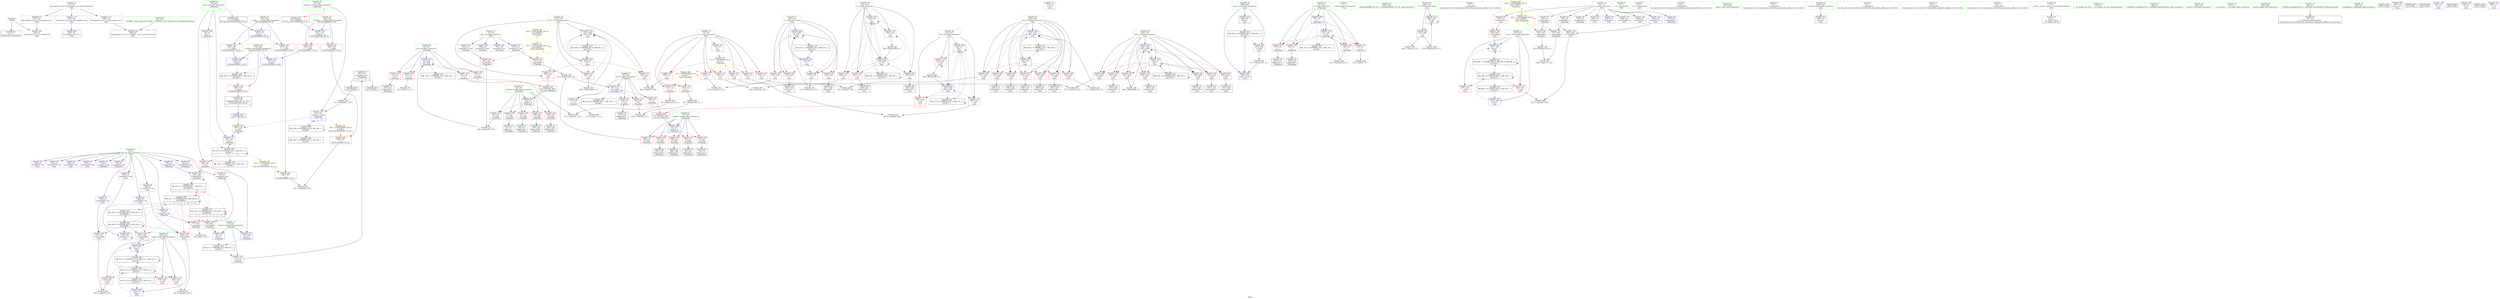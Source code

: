 digraph "SVFG" {
	label="SVFG";

	Node0x55784fe61770 [shape=record,color=grey,label="{NodeID: 0\nNullPtr}"];
	Node0x55784fe61770 -> Node0x55784fe8da70[style=solid];
	Node0x55784fe61770 -> Node0x55784fe90b30[style=solid];
	Node0x55784fed7370 [shape=record,color=black,label="{NodeID: 443\n291 = PHI(50, )\n}"];
	Node0x55784feba370 [shape=record,color=yellow,style=double,label="{NodeID: 360\n2V_1 = ENCHI(MR_2V_0)\npts\{16 \}\nFun[_Z5gaodpii]|{|<s2>3}}"];
	Node0x55784feba370 -> Node0x55784fe8d9c0[style=dashed];
	Node0x55784feba370 -> Node0x55784fe921d0[style=dashed];
	Node0x55784feba370:s2 -> Node0x55784feba370[style=dashed,color=red];
	Node0x55784fe9c7c0 [shape=record,color=grey,label="{NodeID: 277\n104 = Binary(98, 103, )\n}"];
	Node0x55784fe9c7c0 -> Node0x55784fe91010[style=solid];
	Node0x55784fe90310 [shape=record,color=red,label="{NodeID: 194\n358\<--224\n\<--j34\nmain\n}"];
	Node0x55784fe90310 -> Node0x55784fe8f2d0[style=solid];
	Node0x55784fe8d680 [shape=record,color=purple,label="{NodeID: 111\n379\<--19\n\<--.str.1\nmain\n}"];
	Node0x55784fe8bb10 [shape=record,color=green,label="{NodeID: 28\n67\<--68\nref.tmp\<--ref.tmp_field_insensitive\n_Z5gaodpii\n|{|<s1>4}}"];
	Node0x55784fe8bb10 -> Node0x55784fe911b0[style=solid];
	Node0x55784fe8bb10:s1 -> Node0x55784fed79e0[style=solid,color=red];
	Node0x55784fe9f1c0 [shape=record,color=grey,label="{NodeID: 305\n325 = cmp(323, 324, )\n}"];
	Node0x55784fe919d0 [shape=record,color=blue,label="{NodeID: 222\n208\<--91\nicase\<--\nmain\n}"];
	Node0x55784fe919d0 -> Node0x55784feab970[style=dashed];
	Node0x55784fe93480 [shape=record,color=red,label="{NodeID: 139\n114\<--63\n\<--nx\n_Z5gaodpii\n}"];
	Node0x55784fe93480 -> Node0x55784fe9ebc0[style=solid];
	Node0x55784fe8e0f0 [shape=record,color=black,label="{NodeID: 56\n108\<--107\nidxprom11\<--\n_Z5gaodpii\n}"];
	Node0x55784feb1c70 [shape=record,color=black,label="{NodeID: 333\nMR_16V_2 = PHI(MR_16V_3, MR_16V_1, )\npts\{66 \}\n}"];
	Node0x55784fe94b40 [shape=record,color=red,label="{NodeID: 167\n248\<--212\n\<--j\nmain\n}"];
	Node0x55784fe94b40 -> Node0x55784fe9f4c0[style=solid];
	Node0x55784fe8f7b0 [shape=record,color=purple,label="{NodeID: 84\n167\<--8\narrayidx40\<--dp\n_Z5gaodpii\n}"];
	Node0x55784fe7cc40 [shape=record,color=green,label="{NodeID: 1\n7\<--1\n__dso_handle\<--dummyObj\nGlob }"];
	Node0x55784fed74b0 [shape=record,color=black,label="{NodeID: 444\n51 = PHI(148, 289, )\n0th arg _Z5gaodpii }"];
	Node0x55784fed74b0 -> Node0x55784fe90c00[style=solid];
	Node0x55784fe9c940 [shape=record,color=grey,label="{NodeID: 278\n112 = Binary(106, 111, )\n}"];
	Node0x55784fe9c940 -> Node0x55784fe910e0[style=solid];
	Node0x55784fe903e0 [shape=record,color=red,label="{NodeID: 195\n365\<--224\n\<--j34\nmain\n}"];
	Node0x55784fe903e0 -> Node0x55784fe9cc40[style=solid];
	Node0x55784fe8d750 [shape=record,color=purple,label="{NodeID: 112\n395\<--21\nllvm.global_ctors_0\<--llvm.global_ctors\nGlob }"];
	Node0x55784fe8d750 -> Node0x55784fe90990[style=solid];
	Node0x55784fe8bba0 [shape=record,color=green,label="{NodeID: 29\n154\<--155\n_ZSt3maxIiERKT_S2_S2_\<--_ZSt3maxIiERKT_S2_S2__field_insensitive\n}"];
	Node0x55784fe9f340 [shape=record,color=grey,label="{NodeID: 306\n315 = cmp(313, 314, )\n}"];
	Node0x55784fe91aa0 [shape=record,color=blue,label="{NodeID: 223\n206\<--234\nT\<--dec\nmain\n}"];
	Node0x55784fe91aa0 -> Node0x55784fe94660[style=dashed];
	Node0x55784fe91aa0 -> Node0x55784fe91aa0[style=dashed];
	Node0x55784fe93550 [shape=record,color=red,label="{NodeID: 140\n120\<--63\n\<--nx\n_Z5gaodpii\n}"];
	Node0x55784fe93550 -> Node0x55784fe9ea40[style=solid];
	Node0x55784fe8e1c0 [shape=record,color=black,label="{NodeID: 57\n132\<--131\nidxprom25\<--\n_Z5gaodpii\n}"];
	Node0x55784feb2170 [shape=record,color=black,label="{NodeID: 334\nMR_18V_2 = PHI(MR_18V_3, MR_18V_1, )\npts\{68 \}\n}"];
	Node0x55784fe94c10 [shape=record,color=red,label="{NodeID: 168\n255\<--212\n\<--j\nmain\n}"];
	Node0x55784fe94c10 -> Node0x55784fe8e910[style=solid];
	Node0x55784fe8f880 [shape=record,color=purple,label="{NodeID: 85\n170\<--8\narrayidx42\<--dp\n_Z5gaodpii\n}"];
	Node0x55784fe8f880 -> Node0x55784fe91420[style=solid];
	Node0x55784fe65230 [shape=record,color=green,label="{NodeID: 2\n15\<--1\n\<--dummyObj\nCan only get source location for instruction, argument, global var or function.}"];
	Node0x55784fed7750 [shape=record,color=black,label="{NodeID: 445\n52 = PHI(149, 290, )\n1st arg _Z5gaodpii }"];
	Node0x55784fed7750 -> Node0x55784fe90cd0[style=solid];
	Node0x55784fe9cac0 [shape=record,color=grey,label="{NodeID: 279\n274 = Binary(273, 91, )\n}"];
	Node0x55784fe9cac0 -> Node0x55784fe91eb0[style=solid];
	Node0x55784fe904b0 [shape=record,color=red,label="{NodeID: 196\n323\<--322\n\<--arrayidx41\nmain\n}"];
	Node0x55784fe904b0 -> Node0x55784fe9f1c0[style=solid];
	Node0x55784fe8d820 [shape=record,color=purple,label="{NodeID: 113\n396\<--21\nllvm.global_ctors_1\<--llvm.global_ctors\nGlob }"];
	Node0x55784fe8d820 -> Node0x55784fe90a60[style=solid];
	Node0x55784fe8bc30 [shape=record,color=green,label="{NodeID: 30\n179\<--180\nretval\<--retval_field_insensitive\n_ZSt3maxIiERKT_S2_S2_\n}"];
	Node0x55784fe8bc30 -> Node0x55784fe940b0[style=solid];
	Node0x55784fe8bc30 -> Node0x55784fe91760[style=solid];
	Node0x55784fe8bc30 -> Node0x55784fe91830[style=solid];
	Node0x55784fe96500 [shape=record,color=yellow,style=double,label="{NodeID: 390\n22V_1 = ENCHI(MR_22V_0)\npts\{110000 \}\nFun[main]|{|<s2>8}}"];
	Node0x55784fe96500 -> Node0x55784fe90650[style=dashed];
	Node0x55784fe96500 -> Node0x55784fe90720[style=dashed];
	Node0x55784fe96500:s2 -> Node0x55784feadd50[style=dashed,color=red];
	Node0x55784fe9f4c0 [shape=record,color=grey,label="{NodeID: 307\n250 = cmp(248, 249, )\n}"];
	Node0x55784fe91b70 [shape=record,color=blue,label="{NodeID: 224\n210\<--91\ni\<--\nmain\n}"];
	Node0x55784fe91b70 -> Node0x55784fe94800[style=dashed];
	Node0x55784fe91b70 -> Node0x55784fe948d0[style=dashed];
	Node0x55784fe91b70 -> Node0x55784fe949a0[style=dashed];
	Node0x55784fe91b70 -> Node0x55784fe94a70[style=dashed];
	Node0x55784fe91b70 -> Node0x55784fe91eb0[style=dashed];
	Node0x55784fe91b70 -> Node0x55784feabe70[style=dashed];
	Node0x55784fe93620 [shape=record,color=red,label="{NodeID: 141\n131\<--63\n\<--nx\n_Z5gaodpii\n}"];
	Node0x55784fe93620 -> Node0x55784fe8e1c0[style=solid];
	Node0x55784fe8e290 [shape=record,color=black,label="{NodeID: 58\n135\<--134\nidxprom27\<--\n_Z5gaodpii\n}"];
	Node0x55784feb2670 [shape=record,color=black,label="{NodeID: 335\nMR_20V_2 = PHI(MR_20V_7, MR_20V_1, )\npts\{90000 \}\n|{<s0>3|<s1>8}}"];
	Node0x55784feb2670:s0 -> Node0x55784feb9e70[style=dashed,color=blue];
	Node0x55784feb2670:s1 -> Node0x55784feaf470[style=dashed,color=blue];
	Node0x55784fe94ce0 [shape=record,color=red,label="{NodeID: 169\n263\<--212\n\<--j\nmain\n}"];
	Node0x55784fe94ce0 -> Node0x55784fe8eab0[style=solid];
	Node0x55784fe8f950 [shape=record,color=purple,label="{NodeID: 86\n262\<--8\narrayidx9\<--dp\nmain\n}"];
	Node0x55784fe65410 [shape=record,color=green,label="{NodeID: 3\n17\<--1\n.str\<--dummyObj\nGlob }"];
	Node0x55784fed78d0 [shape=record,color=black,label="{NodeID: 446\n177 = PHI(59, )\n0th arg _ZSt3maxIiERKT_S2_S2_ }"];
	Node0x55784fed78d0 -> Node0x55784fe915c0[style=solid];
	Node0x55784fe9cc40 [shape=record,color=grey,label="{NodeID: 280\n366 = Binary(365, 91, )\n}"];
	Node0x55784fe9cc40 -> Node0x55784fe9a5f0[style=solid];
	Node0x55784fe90580 [shape=record,color=red,label="{NodeID: 197\n333\<--332\n\<--arrayidx46\nmain\n}"];
	Node0x55784fe90580 -> Node0x55784fe9f7c0[style=solid];
	Node0x55784fe8d8f0 [shape=record,color=purple,label="{NodeID: 114\n397\<--21\nllvm.global_ctors_2\<--llvm.global_ctors\nGlob }"];
	Node0x55784fe8d8f0 -> Node0x55784fe90b30[style=solid];
	Node0x55784fe8bcc0 [shape=record,color=green,label="{NodeID: 31\n181\<--182\n__a.addr\<--__a.addr_field_insensitive\n_ZSt3maxIiERKT_S2_S2_\n}"];
	Node0x55784fe8bcc0 -> Node0x55784fe94180[style=solid];
	Node0x55784fe8bcc0 -> Node0x55784fe94250[style=solid];
	Node0x55784fe8bcc0 -> Node0x55784fe915c0[style=solid];
	Node0x55784fe965e0 [shape=record,color=yellow,style=double,label="{NodeID: 391\n24V_1 = ENCHI(MR_24V_0)\npts\{130000 \}\nFun[main]|{<s0>8}}"];
	Node0x55784fe965e0:s0 -> Node0x55784feade30[style=dashed,color=red];
	Node0x55784fe9f640 [shape=record,color=grey,label="{NodeID: 308\n345 = cmp(343, 344, )\n}"];
	Node0x55784fe91c40 [shape=record,color=blue,label="{NodeID: 225\n212\<--91\nj\<--\nmain\n}"];
	Node0x55784fe91c40 -> Node0x55784fe94b40[style=dashed];
	Node0x55784fe91c40 -> Node0x55784fe94c10[style=dashed];
	Node0x55784fe91c40 -> Node0x55784fe94ce0[style=dashed];
	Node0x55784fe91c40 -> Node0x55784fe94db0[style=dashed];
	Node0x55784fe91c40 -> Node0x55784fe91c40[style=dashed];
	Node0x55784fe91c40 -> Node0x55784fe91de0[style=dashed];
	Node0x55784fe91c40 -> Node0x55784feac370[style=dashed];
	Node0x55784fe936f0 [shape=record,color=red,label="{NodeID: 142\n148\<--63\n\<--nx\n_Z5gaodpii\n|{<s0>3}}"];
	Node0x55784fe936f0:s0 -> Node0x55784fed74b0[style=solid,color=red];
	Node0x55784fe8e360 [shape=record,color=black,label="{NodeID: 59\n139\<--138\nidxprom29\<--\n_Z5gaodpii\n}"];
	Node0x55784feb2b70 [shape=record,color=black,label="{NodeID: 336\nMR_28V_3 = PHI(MR_28V_4, MR_28V_2, )\npts\{180 \}\n}"];
	Node0x55784feb2b70 -> Node0x55784fe940b0[style=dashed];
	Node0x55784fe94db0 [shape=record,color=red,label="{NodeID: 170\n268\<--212\n\<--j\nmain\n}"];
	Node0x55784fe94db0 -> Node0x55784fe9dcc0[style=solid];
	Node0x55784fe8fa20 [shape=record,color=purple,label="{NodeID: 87\n265\<--8\narrayidx11\<--dp\nmain\n}"];
	Node0x55784fe8fa20 -> Node0x55784fe91d10[style=solid];
	Node0x55784fe7c5f0 [shape=record,color=green,label="{NodeID: 4\n19\<--1\n.str.1\<--dummyObj\nGlob }"];
	Node0x55784fed79e0 [shape=record,color=black,label="{NodeID: 447\n178 = PHI(67, )\n1st arg _ZSt3maxIiERKT_S2_S2_ }"];
	Node0x55784fed79e0 -> Node0x55784fe91690[style=solid];
	Node0x55784fe9cdc0 [shape=record,color=grey,label="{NodeID: 281\n371 = Binary(370, 91, )\n}"];
	Node0x55784fe9cdc0 -> Node0x55784fe9a6c0[style=solid];
	Node0x55784fe90650 [shape=record,color=red,label="{NodeID: 198\n343\<--342\n\<--arrayidx51\nmain\n}"];
	Node0x55784fe90650 -> Node0x55784fe9f640[style=solid];
	Node0x55784fe8d9c0 [shape=record,color=red,label="{NodeID: 115\n121\<--14\n\<--n\n_Z5gaodpii\n}"];
	Node0x55784fe8d9c0 -> Node0x55784fe9d840[style=solid];
	Node0x55784fe8bd50 [shape=record,color=green,label="{NodeID: 32\n183\<--184\n__b.addr\<--__b.addr_field_insensitive\n_ZSt3maxIiERKT_S2_S2_\n}"];
	Node0x55784fe8bd50 -> Node0x55784fe94320[style=solid];
	Node0x55784fe8bd50 -> Node0x55784fe943f0[style=solid];
	Node0x55784fe8bd50 -> Node0x55784fe91690[style=solid];
	Node0x55784fe9f7c0 [shape=record,color=grey,label="{NodeID: 309\n335 = cmp(333, 334, )\n}"];
	Node0x55784fe91d10 [shape=record,color=blue,label="{NodeID: 226\n265\<--79\narrayidx11\<--\nmain\n}"];
	Node0x55784fe91d10 -> Node0x55784fe91d10[style=dashed];
	Node0x55784fe91d10 -> Node0x55784feb8070[style=dashed];
	Node0x55784fe937c0 [shape=record,color=red,label="{NodeID: 143\n117\<--65\n\<--ny\n_Z5gaodpii\n}"];
	Node0x55784fe937c0 -> Node0x55784fe9ed40[style=solid];
	Node0x55784fe8e430 [shape=record,color=black,label="{NodeID: 60\n142\<--141\nidxprom31\<--\n_Z5gaodpii\n}"];
	Node0x55784fe94e80 [shape=record,color=red,label="{NodeID: 171\n279\<--214\n\<--i15\nmain\n}"];
	Node0x55784fe94e80 -> Node0x55784fe9e2c0[style=solid];
	Node0x55784fe8faf0 [shape=record,color=purple,label="{NodeID: 88\n319\<--8\narrayidx39\<--dp\nmain\n}"];
	Node0x55784fe7c770 [shape=record,color=green,label="{NodeID: 5\n22\<--1\n\<--dummyObj\nCan only get source location for instruction, argument, global var or function.}"];
	Node0x55784fe9cf40 [shape=record,color=grey,label="{NodeID: 282\n161 = Binary(160, 91, )\n}"];
	Node0x55784fe9cf40 -> Node0x55784fe91350[style=solid];
	Node0x55784fe90720 [shape=record,color=red,label="{NodeID: 199\n353\<--352\n\<--arrayidx56\nmain\n}"];
	Node0x55784fe90720 -> Node0x55784fe9a450[style=solid];
	Node0x55784fe921d0 [shape=record,color=red,label="{NodeID: 116\n126\<--14\n\<--n\n_Z5gaodpii\n}"];
	Node0x55784fe921d0 -> Node0x55784fe9d240[style=solid];
	Node0x55784fe8be20 [shape=record,color=green,label="{NodeID: 33\n201\<--202\nmain\<--main_field_insensitive\n}"];
	Node0x55784fe91de0 [shape=record,color=blue,label="{NodeID: 227\n212\<--269\nj\<--inc\nmain\n}"];
	Node0x55784fe91de0 -> Node0x55784fe94b40[style=dashed];
	Node0x55784fe91de0 -> Node0x55784fe94c10[style=dashed];
	Node0x55784fe91de0 -> Node0x55784fe94ce0[style=dashed];
	Node0x55784fe91de0 -> Node0x55784fe94db0[style=dashed];
	Node0x55784fe91de0 -> Node0x55784fe91c40[style=dashed];
	Node0x55784fe91de0 -> Node0x55784fe91de0[style=dashed];
	Node0x55784fe91de0 -> Node0x55784feac370[style=dashed];
	Node0x55784fe93890 [shape=record,color=red,label="{NodeID: 144\n125\<--65\n\<--ny\n_Z5gaodpii\n}"];
	Node0x55784fe93890 -> Node0x55784fe9e440[style=solid];
	Node0x55784fe8e500 [shape=record,color=black,label="{NodeID: 61\n166\<--165\nidxprom39\<--\n_Z5gaodpii\n}"];
	Node0x55784fe94f50 [shape=record,color=red,label="{NodeID: 172\n289\<--214\n\<--i15\nmain\n|{<s0>8}}"];
	Node0x55784fe94f50:s0 -> Node0x55784fed74b0[style=solid,color=red];
	Node0x55784fe8fbc0 [shape=record,color=purple,label="{NodeID: 89\n322\<--8\narrayidx41\<--dp\nmain\n}"];
	Node0x55784fe8fbc0 -> Node0x55784fe904b0[style=solid];
	Node0x55784fe7d970 [shape=record,color=green,label="{NodeID: 6\n79\<--1\n\<--dummyObj\nCan only get source location for instruction, argument, global var or function.}"];
	Node0x55784fe9d0c0 [shape=record,color=grey,label="{NodeID: 283\n299 = Binary(298, 91, )\n}"];
	Node0x55784fe9d0c0 -> Node0x55784fe9a040[style=solid];
	Node0x55784fe907f0 [shape=record,color=red,label="{NodeID: 200\n361\<--360\n\<--arrayidx60\nmain\n}"];
	Node0x55784fe907f0 -> Node0x55784fe9a520[style=solid];
	Node0x55784fe922a0 [shape=record,color=red,label="{NodeID: 117\n243\<--14\n\<--n\nmain\n}"];
	Node0x55784fe922a0 -> Node0x55784fe9eec0[style=solid];
	Node0x55784fe8bef0 [shape=record,color=green,label="{NodeID: 34\n204\<--205\nretval\<--retval_field_insensitive\nmain\n}"];
	Node0x55784fe8bef0 -> Node0x55784fe91900[style=solid];
	Node0x55784fe91eb0 [shape=record,color=blue,label="{NodeID: 228\n210\<--274\ni\<--inc13\nmain\n}"];
	Node0x55784fe91eb0 -> Node0x55784fe94800[style=dashed];
	Node0x55784fe91eb0 -> Node0x55784fe948d0[style=dashed];
	Node0x55784fe91eb0 -> Node0x55784fe949a0[style=dashed];
	Node0x55784fe91eb0 -> Node0x55784fe94a70[style=dashed];
	Node0x55784fe91eb0 -> Node0x55784fe91eb0[style=dashed];
	Node0x55784fe91eb0 -> Node0x55784feabe70[style=dashed];
	Node0x55784fe93960 [shape=record,color=red,label="{NodeID: 145\n134\<--65\n\<--ny\n_Z5gaodpii\n}"];
	Node0x55784fe93960 -> Node0x55784fe8e290[style=solid];
	Node0x55784fe8e5d0 [shape=record,color=black,label="{NodeID: 62\n169\<--168\nidxprom41\<--\n_Z5gaodpii\n}"];
	Node0x55784fe95020 [shape=record,color=red,label="{NodeID: 173\n298\<--214\n\<--i15\nmain\n}"];
	Node0x55784fe95020 -> Node0x55784fe9d0c0[style=solid];
	Node0x55784fe8fc90 [shape=record,color=purple,label="{NodeID: 90\n329\<--8\narrayidx44\<--dp\nmain\n}"];
	Node0x55784fe7da00 [shape=record,color=green,label="{NodeID: 7\n91\<--1\n\<--dummyObj\nCan only get source location for instruction, argument, global var or function.}"];
	Node0x55784fe9d240 [shape=record,color=grey,label="{NodeID: 284\n127 = Binary(126, 91, )\n}"];
	Node0x55784fe9d240 -> Node0x55784fe9e440[style=solid];
	Node0x55784fe908c0 [shape=record,color=blue,label="{NodeID: 201\n14\<--15\nn\<--\nGlob }"];
	Node0x55784fe908c0 -> Node0x55784feae3a0[style=dashed];
	Node0x55784fe92370 [shape=record,color=red,label="{NodeID: 118\n249\<--14\n\<--n\nmain\n}"];
	Node0x55784fe92370 -> Node0x55784fe9f4c0[style=solid];
	Node0x55784fe8bfc0 [shape=record,color=green,label="{NodeID: 35\n206\<--207\nT\<--T_field_insensitive\nmain\n}"];
	Node0x55784fe8bfc0 -> Node0x55784fe94660[style=solid];
	Node0x55784fe8bfc0 -> Node0x55784fe91aa0[style=solid];
	Node0x55784fe91f80 [shape=record,color=blue,label="{NodeID: 229\n214\<--91\ni15\<--\nmain\n}"];
	Node0x55784fe91f80 -> Node0x55784fe94e80[style=dashed];
	Node0x55784fe91f80 -> Node0x55784fe94f50[style=dashed];
	Node0x55784fe91f80 -> Node0x55784fe95020[style=dashed];
	Node0x55784fe91f80 -> Node0x55784fe9a040[style=dashed];
	Node0x55784fe91f80 -> Node0x55784feac870[style=dashed];
	Node0x55784fe93a30 [shape=record,color=red,label="{NodeID: 146\n149\<--65\n\<--ny\n_Z5gaodpii\n|{<s0>3}}"];
	Node0x55784fe93a30:s0 -> Node0x55784fed7750[style=solid,color=red];
	Node0x55784fe8e6a0 [shape=record,color=black,label="{NodeID: 63\n50\<--174\n_Z5gaodpii_ret\<--\n_Z5gaodpii\n|{<s0>3|<s1>8}}"];
	Node0x55784fe8e6a0:s0 -> Node0x55784fed6e10[style=solid,color=blue];
	Node0x55784fe8e6a0:s1 -> Node0x55784fed7370[style=solid,color=blue];
	Node0x55784fe950f0 [shape=record,color=red,label="{NodeID: 174\n285\<--216\n\<--j19\nmain\n}"];
	Node0x55784fe950f0 -> Node0x55784fe9e140[style=solid];
	Node0x55784fe8fd60 [shape=record,color=purple,label="{NodeID: 91\n332\<--8\narrayidx46\<--dp\nmain\n}"];
	Node0x55784fe8fd60 -> Node0x55784fe90580[style=solid];
	Node0x55784fe64d90 [shape=record,color=green,label="{NodeID: 8\n96\<--1\n\<--dummyObj\nCan only get source location for instruction, argument, global var or function.}"];
	Node0x55784fe9d3c0 [shape=record,color=grey,label="{NodeID: 285\n375 = Binary(374, 91, )\n}"];
	Node0x55784fe9d3c0 -> Node0x55784fe9a790[style=solid];
	Node0x55784fe90990 [shape=record,color=blue,label="{NodeID: 202\n395\<--22\nllvm.global_ctors_0\<--\nGlob }"];
	Node0x55784fe92440 [shape=record,color=red,label="{NodeID: 119\n280\<--14\n\<--n\nmain\n}"];
	Node0x55784fe92440 -> Node0x55784fe9e2c0[style=solid];
	Node0x55784fe8c090 [shape=record,color=green,label="{NodeID: 36\n208\<--209\nicase\<--icase_field_insensitive\nmain\n}"];
	Node0x55784fe8c090 -> Node0x55784fe94730[style=solid];
	Node0x55784fe8c090 -> Node0x55784fe919d0[style=solid];
	Node0x55784fe8c090 -> Node0x55784fe9a790[style=solid];
	Node0x55784fe92050 [shape=record,color=blue,label="{NodeID: 230\n216\<--91\nj19\<--\nmain\n}"];
	Node0x55784fe92050 -> Node0x55784fe950f0[style=dashed];
	Node0x55784fe92050 -> Node0x55784fe951c0[style=dashed];
	Node0x55784fe92050 -> Node0x55784fe95290[style=dashed];
	Node0x55784fe92050 -> Node0x55784fe92050[style=dashed];
	Node0x55784fe92050 -> Node0x55784fe99fb0[style=dashed];
	Node0x55784fe92050 -> Node0x55784feacd70[style=dashed];
	Node0x55784fe93b00 [shape=record,color=red,label="{NodeID: 147\n77\<--76\n\<--arrayidx2\n_Z5gaodpii\n}"];
	Node0x55784fe93b00 -> Node0x55784fe9dfc0[style=solid];
	Node0x55784fe8e770 [shape=record,color=black,label="{NodeID: 64\n176\<--199\n_ZSt3maxIiERKT_S2_S2__ret\<--\n_ZSt3maxIiERKT_S2_S2_\n|{<s0>4}}"];
	Node0x55784fe8e770:s0 -> Node0x55784fed7000[style=solid,color=blue];
	Node0x55784fe951c0 [shape=record,color=red,label="{NodeID: 175\n290\<--216\n\<--j19\nmain\n|{<s0>8}}"];
	Node0x55784fe951c0:s0 -> Node0x55784fed7750[style=solid,color=red];
	Node0x55784fe8fe30 [shape=record,color=purple,label="{NodeID: 92\n357\<--8\narrayidx58\<--dp\nmain\n}"];
	Node0x55784fe64e20 [shape=record,color=green,label="{NodeID: 9\n303\<--1\n\<--dummyObj\nCan only get source location for instruction, argument, global var or function.}"];
	Node0x55784fe9d540 [shape=record,color=grey,label="{NodeID: 286\n234 = Binary(233, 79, )\n}"];
	Node0x55784fe9d540 -> Node0x55784fe91aa0[style=solid];
	Node0x55784fe90a60 [shape=record,color=blue,label="{NodeID: 203\n396\<--23\nllvm.global_ctors_1\<--_GLOBAL__sub_I_zymyoo_0_0.cpp\nGlob }"];
	Node0x55784fe92510 [shape=record,color=red,label="{NodeID: 120\n286\<--14\n\<--n\nmain\n}"];
	Node0x55784fe92510 -> Node0x55784fe9e140[style=solid];
	Node0x55784fe8c160 [shape=record,color=green,label="{NodeID: 37\n210\<--211\ni\<--i_field_insensitive\nmain\n}"];
	Node0x55784fe8c160 -> Node0x55784fe94800[style=solid];
	Node0x55784fe8c160 -> Node0x55784fe948d0[style=solid];
	Node0x55784fe8c160 -> Node0x55784fe949a0[style=solid];
	Node0x55784fe8c160 -> Node0x55784fe94a70[style=solid];
	Node0x55784fe8c160 -> Node0x55784fe91b70[style=solid];
	Node0x55784fe8c160 -> Node0x55784fe91eb0[style=solid];
	Node0x55784feab970 [shape=record,color=black,label="{NodeID: 314\nMR_39V_3 = PHI(MR_39V_4, MR_39V_2, )\npts\{209 \}\n}"];
	Node0x55784feab970 -> Node0x55784fe94730[style=dashed];
	Node0x55784feab970 -> Node0x55784fe9a790[style=dashed];
	Node0x55784fe99fb0 [shape=record,color=blue,label="{NodeID: 231\n216\<--294\nj19\<--inc25\nmain\n}"];
	Node0x55784fe99fb0 -> Node0x55784fe950f0[style=dashed];
	Node0x55784fe99fb0 -> Node0x55784fe951c0[style=dashed];
	Node0x55784fe99fb0 -> Node0x55784fe95290[style=dashed];
	Node0x55784fe99fb0 -> Node0x55784fe92050[style=dashed];
	Node0x55784fe99fb0 -> Node0x55784fe99fb0[style=dashed];
	Node0x55784fe99fb0 -> Node0x55784feacd70[style=dashed];
	Node0x55784fe93bd0 [shape=record,color=red,label="{NodeID: 148\n87\<--86\n\<--arrayidx6\n_Z5gaodpii\n}"];
	Node0x55784fe93bd0 -> Node0x55784fe90da0[style=solid];
	Node0x55784fe8e840 [shape=record,color=black,label="{NodeID: 65\n253\<--252\nidxprom\<--\nmain\n}"];
	Node0x55784fe95290 [shape=record,color=red,label="{NodeID: 176\n293\<--216\n\<--j19\nmain\n}"];
	Node0x55784fe95290 -> Node0x55784fe9d9c0[style=solid];
	Node0x55784fe8ff00 [shape=record,color=purple,label="{NodeID: 93\n360\<--8\narrayidx60\<--dp\nmain\n}"];
	Node0x55784fe8ff00 -> Node0x55784fe907f0[style=solid];
	Node0x55784fe7d730 [shape=record,color=green,label="{NodeID: 10\n4\<--6\n_ZStL8__ioinit\<--_ZStL8__ioinit_field_insensitive\nGlob }"];
	Node0x55784fe7d730 -> Node0x55784fe8f3a0[style=solid];
	Node0x55784feadd50 [shape=record,color=yellow,style=double,label="{NodeID: 370\n22V_1 = ENCHI(MR_22V_0)\npts\{110000 \}\nFun[_Z5gaodpii]|{|<s2>3}}"];
	Node0x55784feadd50 -> Node0x55784fe93e40[style=dashed];
	Node0x55784feadd50 -> Node0x55784fe93f10[style=dashed];
	Node0x55784feadd50:s2 -> Node0x55784feadd50[style=dashed,color=red];
	Node0x55784fe9d6c0 [shape=record,color=grey,label="{NodeID: 287\n151 = Binary(91, 150, )\n}"];
	Node0x55784fe9d6c0 -> Node0x55784fe911b0[style=solid];
	Node0x55784fe90b30 [shape=record,color=blue, style = dotted,label="{NodeID: 204\n397\<--3\nllvm.global_ctors_2\<--dummyVal\nGlob }"];
	Node0x55784fe925e0 [shape=record,color=red,label="{NodeID: 121\n308\<--14\n\<--n\nmain\n}"];
	Node0x55784fe925e0 -> Node0x55784fe9e740[style=solid];
	Node0x55784fe8c230 [shape=record,color=green,label="{NodeID: 38\n212\<--213\nj\<--j_field_insensitive\nmain\n}"];
	Node0x55784fe8c230 -> Node0x55784fe94b40[style=solid];
	Node0x55784fe8c230 -> Node0x55784fe94c10[style=solid];
	Node0x55784fe8c230 -> Node0x55784fe94ce0[style=solid];
	Node0x55784fe8c230 -> Node0x55784fe94db0[style=solid];
	Node0x55784fe8c230 -> Node0x55784fe91c40[style=solid];
	Node0x55784fe8c230 -> Node0x55784fe91de0[style=solid];
	Node0x55784feabe70 [shape=record,color=black,label="{NodeID: 315\nMR_41V_2 = PHI(MR_41V_4, MR_41V_1, )\npts\{211 \}\n}"];
	Node0x55784feabe70 -> Node0x55784fe91b70[style=dashed];
	Node0x55784fe9a040 [shape=record,color=blue,label="{NodeID: 232\n214\<--299\ni15\<--inc28\nmain\n}"];
	Node0x55784fe9a040 -> Node0x55784fe94e80[style=dashed];
	Node0x55784fe9a040 -> Node0x55784fe94f50[style=dashed];
	Node0x55784fe9a040 -> Node0x55784fe95020[style=dashed];
	Node0x55784fe9a040 -> Node0x55784fe9a040[style=dashed];
	Node0x55784fe9a040 -> Node0x55784feac870[style=dashed];
	Node0x55784fe93ca0 [shape=record,color=red,label="{NodeID: 149\n103\<--102\n\<--arrayidx10\n_Z5gaodpii\n}"];
	Node0x55784fe93ca0 -> Node0x55784fe9c7c0[style=solid];
	Node0x55784fe8e910 [shape=record,color=black,label="{NodeID: 66\n256\<--255\nidxprom5\<--\nmain\n}"];
	Node0x55784feb4e70 [shape=record,color=black,label="{NodeID: 343\nMR_49V_7 = PHI(MR_49V_6, MR_49V_5, MR_49V_5, )\npts\{219 \}\n}"];
	Node0x55784feb4e70 -> Node0x55784fe95360[style=dashed];
	Node0x55784feb4e70 -> Node0x55784fe9a450[style=dashed];
	Node0x55784feb4e70 -> Node0x55784feb4e70[style=dashed];
	Node0x55784feb4e70 -> Node0x55784feb5870[style=dashed];
	Node0x55784fe95360 [shape=record,color=red,label="{NodeID: 177\n344\<--218\n\<--room\nmain\n}"];
	Node0x55784fe95360 -> Node0x55784fe9f640[style=solid];
	Node0x55784fe8ffd0 [shape=record,color=purple,label="{NodeID: 94\n133\<--10\narrayidx26\<--a\n_Z5gaodpii\n}"];
	Node0x55784fe7d800 [shape=record,color=green,label="{NodeID: 11\n8\<--9\ndp\<--dp_field_insensitive\nGlob }"];
	Node0x55784fe7d800 -> Node0x55784fe8f470[style=solid];
	Node0x55784fe7d800 -> Node0x55784fe8f540[style=solid];
	Node0x55784fe7d800 -> Node0x55784fe8f610[style=solid];
	Node0x55784fe7d800 -> Node0x55784fe8f6e0[style=solid];
	Node0x55784fe7d800 -> Node0x55784fe8f7b0[style=solid];
	Node0x55784fe7d800 -> Node0x55784fe8f880[style=solid];
	Node0x55784fe7d800 -> Node0x55784fe8f950[style=solid];
	Node0x55784fe7d800 -> Node0x55784fe8fa20[style=solid];
	Node0x55784fe7d800 -> Node0x55784fe8faf0[style=solid];
	Node0x55784fe7d800 -> Node0x55784fe8fbc0[style=solid];
	Node0x55784fe7d800 -> Node0x55784fe8fc90[style=solid];
	Node0x55784fe7d800 -> Node0x55784fe8fd60[style=solid];
	Node0x55784fe7d800 -> Node0x55784fe8fe30[style=solid];
	Node0x55784fe7d800 -> Node0x55784fe8ff00[style=solid];
	Node0x55784feade30 [shape=record,color=yellow,style=double,label="{NodeID: 371\n24V_1 = ENCHI(MR_24V_0)\npts\{130000 \}\nFun[_Z5gaodpii]|{|<s2>3}}"];
	Node0x55784feade30 -> Node0x55784fe93ca0[style=dashed];
	Node0x55784feade30 -> Node0x55784fe93d70[style=dashed];
	Node0x55784feade30:s2 -> Node0x55784feade30[style=dashed,color=red];
	Node0x55784fe9d840 [shape=record,color=grey,label="{NodeID: 288\n122 = Binary(121, 91, )\n}"];
	Node0x55784fe9d840 -> Node0x55784fe9ea40[style=solid];
	Node0x55784fe90c00 [shape=record,color=blue,label="{NodeID: 205\n55\<--51\nx.addr\<--x\n_Z5gaodpii\n}"];
	Node0x55784fe90c00 -> Node0x55784fe92850[style=dashed];
	Node0x55784fe90c00 -> Node0x55784fe92920[style=dashed];
	Node0x55784fe90c00 -> Node0x55784fe929f0[style=dashed];
	Node0x55784fe90c00 -> Node0x55784fe92ac0[style=dashed];
	Node0x55784fe90c00 -> Node0x55784fe92b90[style=dashed];
	Node0x55784fe926b0 [shape=record,color=red,label="{NodeID: 122\n314\<--14\n\<--n\nmain\n}"];
	Node0x55784fe926b0 -> Node0x55784fe9f340[style=solid];
	Node0x55784fe8c300 [shape=record,color=green,label="{NodeID: 39\n214\<--215\ni15\<--i15_field_insensitive\nmain\n}"];
	Node0x55784fe8c300 -> Node0x55784fe94e80[style=solid];
	Node0x55784fe8c300 -> Node0x55784fe94f50[style=solid];
	Node0x55784fe8c300 -> Node0x55784fe95020[style=solid];
	Node0x55784fe8c300 -> Node0x55784fe91f80[style=solid];
	Node0x55784fe8c300 -> Node0x55784fe9a040[style=solid];
	Node0x55784feac370 [shape=record,color=black,label="{NodeID: 316\nMR_43V_2 = PHI(MR_43V_3, MR_43V_1, )\npts\{213 \}\n}"];
	Node0x55784feac370 -> Node0x55784fe91c40[style=dashed];
	Node0x55784feac370 -> Node0x55784feac370[style=dashed];
	Node0x55784fe9a110 [shape=record,color=blue,label="{NodeID: 233\n218\<--303\nroom\<--\nmain\n}"];
	Node0x55784fe9a110 -> Node0x55784feb5870[style=dashed];
	Node0x55784fe93d70 [shape=record,color=red,label="{NodeID: 150\n111\<--110\n\<--arrayidx13\n_Z5gaodpii\n}"];
	Node0x55784fe93d70 -> Node0x55784fe9c940[style=solid];
	Node0x55784fe8e9e0 [shape=record,color=black,label="{NodeID: 67\n261\<--260\nidxprom8\<--\nmain\n}"];
	Node0x55784feb5370 [shape=record,color=black,label="{NodeID: 344\nMR_51V_7 = PHI(MR_51V_6, MR_51V_5, MR_51V_5, )\npts\{221 \}\n}"];
	Node0x55784feb5370 -> Node0x55784fe95500[style=dashed];
	Node0x55784feb5370 -> Node0x55784fe955d0[style=dashed];
	Node0x55784feb5370 -> Node0x55784fe9a520[style=dashed];
	Node0x55784feb5370 -> Node0x55784feb5370[style=dashed];
	Node0x55784feb5370 -> Node0x55784feb5d70[style=dashed];
	Node0x55784fe95430 [shape=record,color=red,label="{NodeID: 178\n377\<--218\n\<--room\nmain\n}"];
	Node0x55784fe900a0 [shape=record,color=purple,label="{NodeID: 95\n136\<--10\narrayidx28\<--a\n_Z5gaodpii\n}"];
	Node0x55784fe900a0 -> Node0x55784fe93e40[style=solid];
	Node0x55784fe7cd90 [shape=record,color=green,label="{NodeID: 12\n10\<--11\na\<--a_field_insensitive\nGlob }"];
	Node0x55784fe7cd90 -> Node0x55784fe8ffd0[style=solid];
	Node0x55784fe7cd90 -> Node0x55784fe900a0[style=solid];
	Node0x55784fe7cd90 -> Node0x55784fe8ca50[style=solid];
	Node0x55784fe7cd90 -> Node0x55784fe8cb20[style=solid];
	Node0x55784fe7cd90 -> Node0x55784fe8cbf0[style=solid];
	Node0x55784fe7cd90 -> Node0x55784fe8ccc0[style=solid];
	Node0x55784fe7cd90 -> Node0x55784fe8cd90[style=solid];
	Node0x55784fe7cd90 -> Node0x55784fe8ce60[style=solid];
	Node0x55784fe7cd90 -> Node0x55784fe8cf30[style=solid];
	Node0x55784fe7cd90 -> Node0x55784fe8d000[style=solid];
	Node0x55784feadf10 [shape=record,color=yellow,style=double,label="{NodeID: 372\n10V_1 = ENCHI(MR_10V_0)\npts\{60 \}\nFun[_ZSt3maxIiERKT_S2_S2_]}"];
	Node0x55784feadf10 -> Node0x55784fe944c0[style=dashed];
	Node0x55784fe9d9c0 [shape=record,color=grey,label="{NodeID: 289\n294 = Binary(293, 91, )\n}"];
	Node0x55784fe9d9c0 -> Node0x55784fe99fb0[style=solid];
	Node0x55784fe90cd0 [shape=record,color=blue,label="{NodeID: 206\n57\<--52\ny.addr\<--y\n_Z5gaodpii\n}"];
	Node0x55784fe90cd0 -> Node0x55784fe92c60[style=dashed];
	Node0x55784fe90cd0 -> Node0x55784fe92d30[style=dashed];
	Node0x55784fe90cd0 -> Node0x55784fe92e00[style=dashed];
	Node0x55784fe90cd0 -> Node0x55784fe92ed0[style=dashed];
	Node0x55784fe90cd0 -> Node0x55784fe92fa0[style=dashed];
	Node0x55784fe92780 [shape=record,color=red,label="{NodeID: 123\n174\<--53\n\<--retval\n_Z5gaodpii\n}"];
	Node0x55784fe92780 -> Node0x55784fe8e6a0[style=solid];
	Node0x55784fe8c3d0 [shape=record,color=green,label="{NodeID: 40\n216\<--217\nj19\<--j19_field_insensitive\nmain\n}"];
	Node0x55784fe8c3d0 -> Node0x55784fe950f0[style=solid];
	Node0x55784fe8c3d0 -> Node0x55784fe951c0[style=solid];
	Node0x55784fe8c3d0 -> Node0x55784fe95290[style=solid];
	Node0x55784fe8c3d0 -> Node0x55784fe92050[style=solid];
	Node0x55784fe8c3d0 -> Node0x55784fe99fb0[style=solid];
	Node0x55784feac870 [shape=record,color=black,label="{NodeID: 317\nMR_45V_2 = PHI(MR_45V_4, MR_45V_1, )\npts\{215 \}\n}"];
	Node0x55784feac870 -> Node0x55784fe91f80[style=dashed];
	Node0x55784fe9a1e0 [shape=record,color=blue,label="{NodeID: 234\n220\<--15\nstep\<--\nmain\n}"];
	Node0x55784fe9a1e0 -> Node0x55784feb5d70[style=dashed];
	Node0x55784fe93e40 [shape=record,color=red,label="{NodeID: 151\n137\<--136\n\<--arrayidx28\n_Z5gaodpii\n}"];
	Node0x55784fe93e40 -> Node0x55784fe9e5c0[style=solid];
	Node0x55784fe8eab0 [shape=record,color=black,label="{NodeID: 68\n264\<--263\nidxprom10\<--\nmain\n}"];
	Node0x55784feb5870 [shape=record,color=black,label="{NodeID: 345\nMR_49V_4 = PHI(MR_49V_5, MR_49V_3, )\npts\{219 \}\n}"];
	Node0x55784feb5870 -> Node0x55784fe95360[style=dashed];
	Node0x55784feb5870 -> Node0x55784fe95430[style=dashed];
	Node0x55784feb5870 -> Node0x55784fe9a450[style=dashed];
	Node0x55784feb5870 -> Node0x55784fead270[style=dashed];
	Node0x55784feb5870 -> Node0x55784feb4e70[style=dashed];
	Node0x55784feb5870 -> Node0x55784feb5870[style=dashed];
	Node0x55784fe95500 [shape=record,color=red,label="{NodeID: 179\n324\<--220\n\<--step\nmain\n}"];
	Node0x55784fe95500 -> Node0x55784fe9f1c0[style=solid];
	Node0x55784fe8ca50 [shape=record,color=purple,label="{NodeID: 96\n140\<--10\narrayidx30\<--a\n_Z5gaodpii\n}"];
	Node0x55784fe7ce60 [shape=record,color=green,label="{NodeID: 13\n12\<--13\ndir\<--dir_field_insensitive\nGlob }"];
	Node0x55784fe7ce60 -> Node0x55784fe8d0d0[style=solid];
	Node0x55784fe7ce60 -> Node0x55784fe8d1a0[style=solid];
	Node0x55784fe7ce60 -> Node0x55784fe8d270[style=solid];
	Node0x55784fe7ce60 -> Node0x55784fe8d340[style=solid];
	Node0x55784feae020 [shape=record,color=yellow,style=double,label="{NodeID: 373\n18V_1 = ENCHI(MR_18V_0)\npts\{68 \}\nFun[_ZSt3maxIiERKT_S2_S2_]}"];
	Node0x55784feae020 -> Node0x55784fe94590[style=dashed];
	Node0x55784fe9db40 [shape=record,color=grey,label="{NodeID: 290\n145 = Binary(144, 91, )\n}"];
	Node0x55784fe9db40 -> Node0x55784fe9e5c0[style=solid];
	Node0x55784fe90da0 [shape=record,color=blue,label="{NodeID: 207\n53\<--87\nretval\<--\n_Z5gaodpii\n}"];
	Node0x55784fe90da0 -> Node0x55784feb0870[style=dashed];
	Node0x55784fe92850 [shape=record,color=red,label="{NodeID: 124\n71\<--55\n\<--x.addr\n_Z5gaodpii\n}"];
	Node0x55784fe92850 -> Node0x55784fe8dce0[style=solid];
	Node0x55784fe8c4a0 [shape=record,color=green,label="{NodeID: 41\n218\<--219\nroom\<--room_field_insensitive\nmain\n}"];
	Node0x55784fe8c4a0 -> Node0x55784fe95360[style=solid];
	Node0x55784fe8c4a0 -> Node0x55784fe95430[style=solid];
	Node0x55784fe8c4a0 -> Node0x55784fe9a110[style=solid];
	Node0x55784fe8c4a0 -> Node0x55784fe9a450[style=solid];
	Node0x55784feacd70 [shape=record,color=black,label="{NodeID: 318\nMR_47V_2 = PHI(MR_47V_3, MR_47V_1, )\npts\{217 \}\n}"];
	Node0x55784feacd70 -> Node0x55784fe92050[style=dashed];
	Node0x55784feacd70 -> Node0x55784feacd70[style=dashed];
	Node0x55784fe9a2b0 [shape=record,color=blue,label="{NodeID: 235\n222\<--91\ni30\<--\nmain\n}"];
	Node0x55784fe9a2b0 -> Node0x55784fe95770[style=dashed];
	Node0x55784fe9a2b0 -> Node0x55784fe95840[style=dashed];
	Node0x55784fe9a2b0 -> Node0x55784fe95910[style=dashed];
	Node0x55784fe9a2b0 -> Node0x55784fe959e0[style=dashed];
	Node0x55784fe9a2b0 -> Node0x55784fe95ab0[style=dashed];
	Node0x55784fe9a2b0 -> Node0x55784fe95b80[style=dashed];
	Node0x55784fe9a2b0 -> Node0x55784fe95c50[style=dashed];
	Node0x55784fe9a2b0 -> Node0x55784fe9a6c0[style=dashed];
	Node0x55784fe9a2b0 -> Node0x55784feae480[style=dashed];
	Node0x55784fe93f10 [shape=record,color=red,label="{NodeID: 152\n144\<--143\n\<--arrayidx32\n_Z5gaodpii\n}"];
	Node0x55784fe93f10 -> Node0x55784fe9db40[style=solid];
	Node0x55784fe8eb80 [shape=record,color=black,label="{NodeID: 69\n318\<--317\nidxprom38\<--\nmain\n}"];
	Node0x55784feb5d70 [shape=record,color=black,label="{NodeID: 346\nMR_51V_4 = PHI(MR_51V_5, MR_51V_3, )\npts\{221 \}\n}"];
	Node0x55784feb5d70 -> Node0x55784fe95500[style=dashed];
	Node0x55784feb5d70 -> Node0x55784fe955d0[style=dashed];
	Node0x55784feb5d70 -> Node0x55784fe956a0[style=dashed];
	Node0x55784feb5d70 -> Node0x55784fe9a520[style=dashed];
	Node0x55784feb5d70 -> Node0x55784fead770[style=dashed];
	Node0x55784feb5d70 -> Node0x55784feb5370[style=dashed];
	Node0x55784feb5d70 -> Node0x55784feb5d70[style=dashed];
	Node0x55784fe955d0 [shape=record,color=red,label="{NodeID: 180\n334\<--220\n\<--step\nmain\n}"];
	Node0x55784fe955d0 -> Node0x55784fe9f7c0[style=solid];
	Node0x55784fe8cb20 [shape=record,color=purple,label="{NodeID: 97\n143\<--10\narrayidx32\<--a\n_Z5gaodpii\n}"];
	Node0x55784fe8cb20 -> Node0x55784fe93f10[style=solid];
	Node0x55784fe7cf30 [shape=record,color=green,label="{NodeID: 14\n14\<--16\nn\<--n_field_insensitive\nGlob }"];
	Node0x55784fe7cf30 -> Node0x55784fe8d9c0[style=solid];
	Node0x55784fe7cf30 -> Node0x55784fe921d0[style=solid];
	Node0x55784fe7cf30 -> Node0x55784fe922a0[style=solid];
	Node0x55784fe7cf30 -> Node0x55784fe92370[style=solid];
	Node0x55784fe7cf30 -> Node0x55784fe92440[style=solid];
	Node0x55784fe7cf30 -> Node0x55784fe92510[style=solid];
	Node0x55784fe7cf30 -> Node0x55784fe925e0[style=solid];
	Node0x55784fe7cf30 -> Node0x55784fe926b0[style=solid];
	Node0x55784fe7cf30 -> Node0x55784fe908c0[style=solid];
	Node0x55784fe9dcc0 [shape=record,color=grey,label="{NodeID: 291\n269 = Binary(268, 91, )\n}"];
	Node0x55784fe9dcc0 -> Node0x55784fe91de0[style=solid];
	Node0x55784fe90e70 [shape=record,color=blue,label="{NodeID: 208\n59\<--91\nans\<--\n_Z5gaodpii\n}"];
	Node0x55784fe90e70 -> Node0x55784feb8570[style=dashed];
	Node0x55784fe92920 [shape=record,color=red,label="{NodeID: 125\n81\<--55\n\<--x.addr\n_Z5gaodpii\n}"];
	Node0x55784fe92920 -> Node0x55784fe8de80[style=solid];
	Node0x55784fe8c570 [shape=record,color=green,label="{NodeID: 42\n220\<--221\nstep\<--step_field_insensitive\nmain\n}"];
	Node0x55784fe8c570 -> Node0x55784fe95500[style=solid];
	Node0x55784fe8c570 -> Node0x55784fe955d0[style=solid];
	Node0x55784fe8c570 -> Node0x55784fe956a0[style=solid];
	Node0x55784fe8c570 -> Node0x55784fe9a1e0[style=solid];
	Node0x55784fe8c570 -> Node0x55784fe9a520[style=solid];
	Node0x55784fead270 [shape=record,color=black,label="{NodeID: 319\nMR_49V_2 = PHI(MR_49V_4, MR_49V_1, )\npts\{219 \}\n}"];
	Node0x55784fead270 -> Node0x55784fe9a110[style=dashed];
	Node0x55784fe9a380 [shape=record,color=blue,label="{NodeID: 236\n224\<--91\nj34\<--\nmain\n}"];
	Node0x55784fe9a380 -> Node0x55784fe95d20[style=dashed];
	Node0x55784fe9a380 -> Node0x55784fe95df0[style=dashed];
	Node0x55784fe9a380 -> Node0x55784fe95ec0[style=dashed];
	Node0x55784fe9a380 -> Node0x55784fe90170[style=dashed];
	Node0x55784fe9a380 -> Node0x55784fe90240[style=dashed];
	Node0x55784fe9a380 -> Node0x55784fe90310[style=dashed];
	Node0x55784fe9a380 -> Node0x55784fe903e0[style=dashed];
	Node0x55784fe9a380 -> Node0x55784fe9a380[style=dashed];
	Node0x55784fe9a380 -> Node0x55784fe9a5f0[style=dashed];
	Node0x55784fe9a380 -> Node0x55784feae570[style=dashed];
	Node0x55784fe93fe0 [shape=record,color=red,label="{NodeID: 153\n156\<--153\n\<--call37\n_Z5gaodpii\n}"];
	Node0x55784fe93fe0 -> Node0x55784fe91280[style=solid];
	Node0x55784fe8ec50 [shape=record,color=black,label="{NodeID: 70\n321\<--320\nidxprom40\<--\nmain\n}"];
	Node0x55784fe956a0 [shape=record,color=red,label="{NodeID: 181\n378\<--220\n\<--step\nmain\n}"];
	Node0x55784fe8cbf0 [shape=record,color=purple,label="{NodeID: 98\n254\<--10\narrayidx\<--a\nmain\n}"];
	Node0x55784fe7d000 [shape=record,color=green,label="{NodeID: 15\n21\<--25\nllvm.global_ctors\<--llvm.global_ctors_field_insensitive\nGlob }"];
	Node0x55784fe7d000 -> Node0x55784fe8d750[style=solid];
	Node0x55784fe7d000 -> Node0x55784fe8d820[style=solid];
	Node0x55784fe7d000 -> Node0x55784fe8d8f0[style=solid];
	Node0x55784fe9de40 [shape=record,color=grey,label="{NodeID: 292\n95 = cmp(94, 96, )\n}"];
	Node0x55784fe90f40 [shape=record,color=blue,label="{NodeID: 209\n61\<--15\ni\<--\n_Z5gaodpii\n}"];
	Node0x55784fe90f40 -> Node0x55784fe93140[style=dashed];
	Node0x55784fe90f40 -> Node0x55784fe93210[style=dashed];
	Node0x55784fe90f40 -> Node0x55784fe932e0[style=dashed];
	Node0x55784fe90f40 -> Node0x55784fe933b0[style=dashed];
	Node0x55784fe90f40 -> Node0x55784fe91350[style=dashed];
	Node0x55784fe90f40 -> Node0x55784feb1270[style=dashed];
	Node0x55784fe929f0 [shape=record,color=red,label="{NodeID: 126\n98\<--55\n\<--x.addr\n_Z5gaodpii\n}"];
	Node0x55784fe929f0 -> Node0x55784fe9c7c0[style=solid];
	Node0x55784fe8c640 [shape=record,color=green,label="{NodeID: 43\n222\<--223\ni30\<--i30_field_insensitive\nmain\n}"];
	Node0x55784fe8c640 -> Node0x55784fe95770[style=solid];
	Node0x55784fe8c640 -> Node0x55784fe95840[style=solid];
	Node0x55784fe8c640 -> Node0x55784fe95910[style=solid];
	Node0x55784fe8c640 -> Node0x55784fe959e0[style=solid];
	Node0x55784fe8c640 -> Node0x55784fe95ab0[style=solid];
	Node0x55784fe8c640 -> Node0x55784fe95b80[style=solid];
	Node0x55784fe8c640 -> Node0x55784fe95c50[style=solid];
	Node0x55784fe8c640 -> Node0x55784fe9a2b0[style=solid];
	Node0x55784fe8c640 -> Node0x55784fe9a6c0[style=solid];
	Node0x55784fead770 [shape=record,color=black,label="{NodeID: 320\nMR_51V_2 = PHI(MR_51V_4, MR_51V_1, )\npts\{221 \}\n}"];
	Node0x55784fead770 -> Node0x55784fe9a1e0[style=dashed];
	Node0x55784fe9a450 [shape=record,color=blue,label="{NodeID: 237\n218\<--353\nroom\<--\nmain\n}"];
	Node0x55784fe9a450 -> Node0x55784feb4e70[style=dashed];
	Node0x55784fe940b0 [shape=record,color=red,label="{NodeID: 154\n199\<--179\n\<--retval\n_ZSt3maxIiERKT_S2_S2_\n}"];
	Node0x55784fe940b0 -> Node0x55784fe8e770[style=solid];
	Node0x55784fe8ed20 [shape=record,color=black,label="{NodeID: 71\n328\<--327\nidxprom43\<--\nmain\n}"];
	Node0x55784fe95770 [shape=record,color=red,label="{NodeID: 182\n307\<--222\n\<--i30\nmain\n}"];
	Node0x55784fe95770 -> Node0x55784fe9e740[style=solid];
	Node0x55784fe8ccc0 [shape=record,color=purple,label="{NodeID: 99\n257\<--10\narrayidx6\<--a\nmain\n}"];
	Node0x55784fe7d0d0 [shape=record,color=green,label="{NodeID: 16\n26\<--27\n__cxx_global_var_init\<--__cxx_global_var_init_field_insensitive\n}"];
	Node0x55784fe9dfc0 [shape=record,color=grey,label="{NodeID: 293\n78 = cmp(77, 79, )\n}"];
	Node0x55784fe91010 [shape=record,color=blue,label="{NodeID: 210\n63\<--104\nnx\<--add\n_Z5gaodpii\n}"];
	Node0x55784fe91010 -> Node0x55784fe93480[style=dashed];
	Node0x55784fe91010 -> Node0x55784fe93550[style=dashed];
	Node0x55784fe91010 -> Node0x55784fe93620[style=dashed];
	Node0x55784fe91010 -> Node0x55784fe936f0[style=dashed];
	Node0x55784fe91010 -> Node0x55784fe91010[style=dashed];
	Node0x55784fe91010 -> Node0x55784feb1770[style=dashed];
	Node0x55784fe92ac0 [shape=record,color=red,label="{NodeID: 127\n138\<--55\n\<--x.addr\n_Z5gaodpii\n}"];
	Node0x55784fe92ac0 -> Node0x55784fe8e360[style=solid];
	Node0x55784fe8c710 [shape=record,color=green,label="{NodeID: 44\n224\<--225\nj34\<--j34_field_insensitive\nmain\n}"];
	Node0x55784fe8c710 -> Node0x55784fe95d20[style=solid];
	Node0x55784fe8c710 -> Node0x55784fe95df0[style=solid];
	Node0x55784fe8c710 -> Node0x55784fe95ec0[style=solid];
	Node0x55784fe8c710 -> Node0x55784fe90170[style=solid];
	Node0x55784fe8c710 -> Node0x55784fe90240[style=solid];
	Node0x55784fe8c710 -> Node0x55784fe90310[style=solid];
	Node0x55784fe8c710 -> Node0x55784fe903e0[style=solid];
	Node0x55784fe8c710 -> Node0x55784fe9a380[style=solid];
	Node0x55784fe8c710 -> Node0x55784fe9a5f0[style=solid];
	Node0x55784feae480 [shape=record,color=black,label="{NodeID: 321\nMR_53V_2 = PHI(MR_53V_4, MR_53V_1, )\npts\{223 \}\n}"];
	Node0x55784feae480 -> Node0x55784fe9a2b0[style=dashed];
	Node0x55784fe9a520 [shape=record,color=blue,label="{NodeID: 238\n220\<--361\nstep\<--\nmain\n}"];
	Node0x55784fe9a520 -> Node0x55784feb5370[style=dashed];
	Node0x55784fe94180 [shape=record,color=red,label="{NodeID: 155\n187\<--181\n\<--__a.addr\n_ZSt3maxIiERKT_S2_S2_\n}"];
	Node0x55784fe94180 -> Node0x55784fe944c0[style=solid];
	Node0x55784fe8edf0 [shape=record,color=black,label="{NodeID: 72\n331\<--330\nidxprom45\<--\nmain\n}"];
	Node0x55784fe95840 [shape=record,color=red,label="{NodeID: 183\n317\<--222\n\<--i30\nmain\n}"];
	Node0x55784fe95840 -> Node0x55784fe8eb80[style=solid];
	Node0x55784fe8cd90 [shape=record,color=purple,label="{NodeID: 100\n339\<--10\narrayidx49\<--a\nmain\n}"];
	Node0x55784fe7d1a0 [shape=record,color=green,label="{NodeID: 17\n30\<--31\n_ZNSt8ios_base4InitC1Ev\<--_ZNSt8ios_base4InitC1Ev_field_insensitive\n}"];
	Node0x55784feae3a0 [shape=record,color=yellow,style=double,label="{NodeID: 377\n2V_1 = ENCHI(MR_2V_0)\npts\{16 \}\nFun[main]|{|<s6>8}}"];
	Node0x55784feae3a0 -> Node0x55784fe922a0[style=dashed];
	Node0x55784feae3a0 -> Node0x55784fe92370[style=dashed];
	Node0x55784feae3a0 -> Node0x55784fe92440[style=dashed];
	Node0x55784feae3a0 -> Node0x55784fe92510[style=dashed];
	Node0x55784feae3a0 -> Node0x55784fe925e0[style=dashed];
	Node0x55784feae3a0 -> Node0x55784fe926b0[style=dashed];
	Node0x55784feae3a0:s6 -> Node0x55784feba370[style=dashed,color=red];
	Node0x55784fe9e140 [shape=record,color=grey,label="{NodeID: 294\n287 = cmp(285, 286, )\n}"];
	Node0x55784fe910e0 [shape=record,color=blue,label="{NodeID: 211\n65\<--112\nny\<--add14\n_Z5gaodpii\n}"];
	Node0x55784fe910e0 -> Node0x55784fe937c0[style=dashed];
	Node0x55784fe910e0 -> Node0x55784fe93890[style=dashed];
	Node0x55784fe910e0 -> Node0x55784fe93960[style=dashed];
	Node0x55784fe910e0 -> Node0x55784fe93a30[style=dashed];
	Node0x55784fe910e0 -> Node0x55784fe910e0[style=dashed];
	Node0x55784fe910e0 -> Node0x55784feb1c70[style=dashed];
	Node0x55784fe92b90 [shape=record,color=red,label="{NodeID: 128\n165\<--55\n\<--x.addr\n_Z5gaodpii\n}"];
	Node0x55784fe92b90 -> Node0x55784fe8e500[style=solid];
	Node0x55784fe8c7e0 [shape=record,color=green,label="{NodeID: 45\n230\<--231\nscanf\<--scanf_field_insensitive\n}"];
	Node0x55784feae570 [shape=record,color=black,label="{NodeID: 322\nMR_55V_2 = PHI(MR_55V_3, MR_55V_1, )\npts\{225 \}\n}"];
	Node0x55784feae570 -> Node0x55784fe9a380[style=dashed];
	Node0x55784feae570 -> Node0x55784feae570[style=dashed];
	Node0x55784fe9a5f0 [shape=record,color=blue,label="{NodeID: 239\n224\<--366\nj34\<--inc62\nmain\n}"];
	Node0x55784fe9a5f0 -> Node0x55784fe95d20[style=dashed];
	Node0x55784fe9a5f0 -> Node0x55784fe95df0[style=dashed];
	Node0x55784fe9a5f0 -> Node0x55784fe95ec0[style=dashed];
	Node0x55784fe9a5f0 -> Node0x55784fe90170[style=dashed];
	Node0x55784fe9a5f0 -> Node0x55784fe90240[style=dashed];
	Node0x55784fe9a5f0 -> Node0x55784fe90310[style=dashed];
	Node0x55784fe9a5f0 -> Node0x55784fe903e0[style=dashed];
	Node0x55784fe9a5f0 -> Node0x55784fe9a380[style=dashed];
	Node0x55784fe9a5f0 -> Node0x55784fe9a5f0[style=dashed];
	Node0x55784fe9a5f0 -> Node0x55784feae570[style=dashed];
	Node0x55784fe94250 [shape=record,color=red,label="{NodeID: 156\n196\<--181\n\<--__a.addr\n_ZSt3maxIiERKT_S2_S2_\n}"];
	Node0x55784fe94250 -> Node0x55784fe91830[style=solid];
	Node0x55784fe8eec0 [shape=record,color=black,label="{NodeID: 73\n338\<--337\nidxprom48\<--\nmain\n}"];
	Node0x55784fe95910 [shape=record,color=red,label="{NodeID: 184\n327\<--222\n\<--i30\nmain\n}"];
	Node0x55784fe95910 -> Node0x55784fe8ed20[style=solid];
	Node0x55784fe8ce60 [shape=record,color=purple,label="{NodeID: 101\n342\<--10\narrayidx51\<--a\nmain\n}"];
	Node0x55784fe8ce60 -> Node0x55784fe90650[style=solid];
	Node0x55784fe7d270 [shape=record,color=green,label="{NodeID: 18\n36\<--37\n__cxa_atexit\<--__cxa_atexit_field_insensitive\n}"];
	Node0x55784fe9e2c0 [shape=record,color=grey,label="{NodeID: 295\n281 = cmp(279, 280, )\n}"];
	Node0x55784fe911b0 [shape=record,color=blue,label="{NodeID: 212\n67\<--151\nref.tmp\<--add36\n_Z5gaodpii\n|{|<s2>4}}"];
	Node0x55784fe911b0 -> Node0x55784fe93fe0[style=dashed];
	Node0x55784fe911b0 -> Node0x55784feb9970[style=dashed];
	Node0x55784fe911b0:s2 -> Node0x55784feae020[style=dashed,color=red];
	Node0x55784fe92c60 [shape=record,color=red,label="{NodeID: 129\n74\<--57\n\<--y.addr\n_Z5gaodpii\n}"];
	Node0x55784fe92c60 -> Node0x55784fe8ddb0[style=solid];
	Node0x55784fe8c8b0 [shape=record,color=green,label="{NodeID: 46\n381\<--382\nprintf\<--printf_field_insensitive\n}"];
	Node0x55784feaea70 [shape=record,color=black,label="{NodeID: 323\nMR_20V_2 = PHI(MR_20V_6, MR_20V_1, )\npts\{90000 \}\n}"];
	Node0x55784feaea70 -> Node0x55784feb8070[style=dashed];
	Node0x55784fe9a6c0 [shape=record,color=blue,label="{NodeID: 240\n222\<--371\ni30\<--inc65\nmain\n}"];
	Node0x55784fe9a6c0 -> Node0x55784fe95770[style=dashed];
	Node0x55784fe9a6c0 -> Node0x55784fe95840[style=dashed];
	Node0x55784fe9a6c0 -> Node0x55784fe95910[style=dashed];
	Node0x55784fe9a6c0 -> Node0x55784fe959e0[style=dashed];
	Node0x55784fe9a6c0 -> Node0x55784fe95ab0[style=dashed];
	Node0x55784fe9a6c0 -> Node0x55784fe95b80[style=dashed];
	Node0x55784fe9a6c0 -> Node0x55784fe95c50[style=dashed];
	Node0x55784fe9a6c0 -> Node0x55784fe9a6c0[style=dashed];
	Node0x55784fe9a6c0 -> Node0x55784feae480[style=dashed];
	Node0x55784fe94320 [shape=record,color=red,label="{NodeID: 157\n189\<--183\n\<--__b.addr\n_ZSt3maxIiERKT_S2_S2_\n}"];
	Node0x55784fe94320 -> Node0x55784fe94590[style=solid];
	Node0x55784fe8ef90 [shape=record,color=black,label="{NodeID: 74\n341\<--340\nidxprom50\<--\nmain\n}"];
	Node0x55784fe959e0 [shape=record,color=red,label="{NodeID: 185\n337\<--222\n\<--i30\nmain\n}"];
	Node0x55784fe959e0 -> Node0x55784fe8eec0[style=solid];
	Node0x55784fe8cf30 [shape=record,color=purple,label="{NodeID: 102\n349\<--10\narrayidx54\<--a\nmain\n}"];
	Node0x55784fe7d340 [shape=record,color=green,label="{NodeID: 19\n35\<--41\n_ZNSt8ios_base4InitD1Ev\<--_ZNSt8ios_base4InitD1Ev_field_insensitive\n}"];
	Node0x55784fe7d340 -> Node0x55784fe8dc10[style=solid];
	Node0x55784fe9e440 [shape=record,color=grey,label="{NodeID: 296\n128 = cmp(125, 127, )\n}"];
	Node0x55784fe91280 [shape=record,color=blue,label="{NodeID: 213\n59\<--156\nans\<--\n_Z5gaodpii\n}"];
	Node0x55784fe91280 -> Node0x55784feb8570[style=dashed];
	Node0x55784fe92d30 [shape=record,color=red,label="{NodeID: 130\n84\<--57\n\<--y.addr\n_Z5gaodpii\n}"];
	Node0x55784fe92d30 -> Node0x55784fe8df50[style=solid];
	Node0x55784fe8c980 [shape=record,color=green,label="{NodeID: 47\n23\<--391\n_GLOBAL__sub_I_zymyoo_0_0.cpp\<--_GLOBAL__sub_I_zymyoo_0_0.cpp_field_insensitive\n}"];
	Node0x55784fe8c980 -> Node0x55784fe90a60[style=solid];
	Node0x55784fe9a790 [shape=record,color=blue,label="{NodeID: 241\n208\<--375\nicase\<--inc67\nmain\n}"];
	Node0x55784fe9a790 -> Node0x55784feab970[style=dashed];
	Node0x55784fe943f0 [shape=record,color=red,label="{NodeID: 158\n193\<--183\n\<--__b.addr\n_ZSt3maxIiERKT_S2_S2_\n}"];
	Node0x55784fe943f0 -> Node0x55784fe91760[style=solid];
	Node0x55784fe8f060 [shape=record,color=black,label="{NodeID: 75\n348\<--347\nidxprom53\<--\nmain\n}"];
	Node0x55784fe95ab0 [shape=record,color=red,label="{NodeID: 186\n347\<--222\n\<--i30\nmain\n}"];
	Node0x55784fe95ab0 -> Node0x55784fe8f060[style=solid];
	Node0x55784fe8d000 [shape=record,color=purple,label="{NodeID: 103\n352\<--10\narrayidx56\<--a\nmain\n}"];
	Node0x55784fe8d000 -> Node0x55784fe90720[style=solid];
	Node0x55784fe7d410 [shape=record,color=green,label="{NodeID: 20\n48\<--49\n_Z5gaodpii\<--_Z5gaodpii_field_insensitive\n}"];
	Node0x55784fe9e5c0 [shape=record,color=grey,label="{NodeID: 297\n146 = cmp(137, 145, )\n}"];
	Node0x55784fe91350 [shape=record,color=blue,label="{NodeID: 214\n61\<--161\ni\<--inc\n_Z5gaodpii\n}"];
	Node0x55784fe91350 -> Node0x55784fe93140[style=dashed];
	Node0x55784fe91350 -> Node0x55784fe93210[style=dashed];
	Node0x55784fe91350 -> Node0x55784fe932e0[style=dashed];
	Node0x55784fe91350 -> Node0x55784fe933b0[style=dashed];
	Node0x55784fe91350 -> Node0x55784fe91350[style=dashed];
	Node0x55784fe91350 -> Node0x55784feb1270[style=dashed];
	Node0x55784fe92e00 [shape=record,color=red,label="{NodeID: 131\n106\<--57\n\<--y.addr\n_Z5gaodpii\n}"];
	Node0x55784fe92e00 -> Node0x55784fe9c940[style=solid];
	Node0x55784fe8da70 [shape=record,color=black,label="{NodeID: 48\n2\<--3\ndummyVal\<--dummyVal\n}"];
	Node0x55784feaf470 [shape=record,color=black,label="{NodeID: 325\nMR_20V_7 = PHI(MR_20V_8, MR_20V_6, )\npts\{90000 \}\n|{|<s5>8|<s6>8|<s7>8|<s8>8}}"];
	Node0x55784feaf470 -> Node0x55784fe904b0[style=dashed];
	Node0x55784feaf470 -> Node0x55784fe90580[style=dashed];
	Node0x55784feaf470 -> Node0x55784fe907f0[style=dashed];
	Node0x55784feaf470 -> Node0x55784feaea70[style=dashed];
	Node0x55784feaf470 -> Node0x55784feaf470[style=dashed];
	Node0x55784feaf470:s5 -> Node0x55784fe93b00[style=dashed,color=red];
	Node0x55784feaf470:s6 -> Node0x55784fe93bd0[style=dashed,color=red];
	Node0x55784feaf470:s7 -> Node0x55784feb2670[style=dashed,color=red];
	Node0x55784feaf470:s8 -> Node0x55784feb9e70[style=dashed,color=red];
	Node0x55784fe944c0 [shape=record,color=red,label="{NodeID: 159\n188\<--187\n\<--\n_ZSt3maxIiERKT_S2_S2_\n}"];
	Node0x55784fe944c0 -> Node0x55784fe9e8c0[style=solid];
	Node0x55784fe8f130 [shape=record,color=black,label="{NodeID: 76\n351\<--350\nidxprom55\<--\nmain\n}"];
	Node0x55784fed6c10 [shape=record,color=black,label="{NodeID: 436\n380 = PHI()\n}"];
	Node0x55784feb8070 [shape=record,color=black,label="{NodeID: 353\nMR_20V_3 = PHI(MR_20V_4, MR_20V_2, )\npts\{90000 \}\n}"];
	Node0x55784feb8070 -> Node0x55784fe904b0[style=dashed];
	Node0x55784feb8070 -> Node0x55784fe90580[style=dashed];
	Node0x55784feb8070 -> Node0x55784fe907f0[style=dashed];
	Node0x55784feb8070 -> Node0x55784fe91d10[style=dashed];
	Node0x55784feb8070 -> Node0x55784feaea70[style=dashed];
	Node0x55784feb8070 -> Node0x55784feaf470[style=dashed];
	Node0x55784feb8070 -> Node0x55784feb8070[style=dashed];
	Node0x55784fe95b80 [shape=record,color=red,label="{NodeID: 187\n355\<--222\n\<--i30\nmain\n}"];
	Node0x55784fe95b80 -> Node0x55784fe8f200[style=solid];
	Node0x55784fe8d0d0 [shape=record,color=purple,label="{NodeID: 104\n101\<--12\narrayidx9\<--dir\n_Z5gaodpii\n}"];
	Node0x55784fe7d4e0 [shape=record,color=green,label="{NodeID: 21\n53\<--54\nretval\<--retval_field_insensitive\n_Z5gaodpii\n}"];
	Node0x55784fe7d4e0 -> Node0x55784fe92780[style=solid];
	Node0x55784fe7d4e0 -> Node0x55784fe90da0[style=solid];
	Node0x55784fe7d4e0 -> Node0x55784fe914f0[style=solid];
	Node0x55784fe9e740 [shape=record,color=grey,label="{NodeID: 298\n309 = cmp(307, 308, )\n}"];
	Node0x55784fe91420 [shape=record,color=blue,label="{NodeID: 215\n170\<--164\narrayidx42\<--\n_Z5gaodpii\n}"];
	Node0x55784fe91420 -> Node0x55784feb2670[style=dashed];
	Node0x55784fe92ed0 [shape=record,color=red,label="{NodeID: 132\n141\<--57\n\<--y.addr\n_Z5gaodpii\n}"];
	Node0x55784fe92ed0 -> Node0x55784fe8e430[style=solid];
	Node0x55784fe8db40 [shape=record,color=black,label="{NodeID: 49\n203\<--15\nmain_ret\<--\nmain\n}"];
	Node0x55784fe94590 [shape=record,color=red,label="{NodeID: 160\n190\<--189\n\<--\n_ZSt3maxIiERKT_S2_S2_\n}"];
	Node0x55784fe94590 -> Node0x55784fe9e8c0[style=solid];
	Node0x55784fe8f200 [shape=record,color=black,label="{NodeID: 77\n356\<--355\nidxprom57\<--\nmain\n}"];
	Node0x55784fed6d10 [shape=record,color=black,label="{NodeID: 437\n33 = PHI()\n}"];
	Node0x55784feb8570 [shape=record,color=black,label="{NodeID: 354\nMR_10V_4 = PHI(MR_10V_5, MR_10V_3, )\npts\{60 \}\n|{|<s5>4}}"];
	Node0x55784feb8570 -> Node0x55784fe93070[style=dashed];
	Node0x55784feb8570 -> Node0x55784fe93fe0[style=dashed];
	Node0x55784feb8570 -> Node0x55784fe91280[style=dashed];
	Node0x55784feb8570 -> Node0x55784feb0d70[style=dashed];
	Node0x55784feb8570 -> Node0x55784feb8570[style=dashed];
	Node0x55784feb8570:s5 -> Node0x55784feadf10[style=dashed,color=red];
	Node0x55784fe95c50 [shape=record,color=red,label="{NodeID: 188\n370\<--222\n\<--i30\nmain\n}"];
	Node0x55784fe95c50 -> Node0x55784fe9cdc0[style=solid];
	Node0x55784fe8d1a0 [shape=record,color=purple,label="{NodeID: 105\n102\<--12\narrayidx10\<--dir\n_Z5gaodpii\n}"];
	Node0x55784fe8d1a0 -> Node0x55784fe93ca0[style=solid];
	Node0x55784fe7d5b0 [shape=record,color=green,label="{NodeID: 22\n55\<--56\nx.addr\<--x.addr_field_insensitive\n_Z5gaodpii\n}"];
	Node0x55784fe7d5b0 -> Node0x55784fe92850[style=solid];
	Node0x55784fe7d5b0 -> Node0x55784fe92920[style=solid];
	Node0x55784fe7d5b0 -> Node0x55784fe929f0[style=solid];
	Node0x55784fe7d5b0 -> Node0x55784fe92ac0[style=solid];
	Node0x55784fe7d5b0 -> Node0x55784fe92b90[style=solid];
	Node0x55784fe7d5b0 -> Node0x55784fe90c00[style=solid];
	Node0x55784fe9e8c0 [shape=record,color=grey,label="{NodeID: 299\n191 = cmp(188, 190, )\n}"];
	Node0x55784fe914f0 [shape=record,color=blue,label="{NodeID: 216\n53\<--164\nretval\<--\n_Z5gaodpii\n}"];
	Node0x55784fe914f0 -> Node0x55784feb0870[style=dashed];
	Node0x55784fe92fa0 [shape=record,color=red,label="{NodeID: 133\n168\<--57\n\<--y.addr\n_Z5gaodpii\n}"];
	Node0x55784fe92fa0 -> Node0x55784fe8e5d0[style=solid];
	Node0x55784fe8dc10 [shape=record,color=black,label="{NodeID: 50\n34\<--35\n\<--_ZNSt8ios_base4InitD1Ev\nCan only get source location for instruction, argument, global var or function.}"];
	Node0x55784fe94660 [shape=record,color=red,label="{NodeID: 161\n233\<--206\n\<--T\nmain\n}"];
	Node0x55784fe94660 -> Node0x55784fe9d540[style=solid];
	Node0x55784fe94660 -> Node0x55784fe9f040[style=solid];
	Node0x55784fe8f2d0 [shape=record,color=black,label="{NodeID: 78\n359\<--358\nidxprom59\<--\nmain\n}"];
	Node0x55784fed6e10 [shape=record,color=black,label="{NodeID: 438\n150 = PHI(50, )\n}"];
	Node0x55784fed6e10 -> Node0x55784fe9d6c0[style=solid];
	Node0x55784fe95d20 [shape=record,color=red,label="{NodeID: 189\n313\<--224\n\<--j34\nmain\n}"];
	Node0x55784fe95d20 -> Node0x55784fe9f340[style=solid];
	Node0x55784fe8d270 [shape=record,color=purple,label="{NodeID: 106\n109\<--12\narrayidx12\<--dir\n_Z5gaodpii\n}"];
	Node0x55784fe8b840 [shape=record,color=green,label="{NodeID: 23\n57\<--58\ny.addr\<--y.addr_field_insensitive\n_Z5gaodpii\n}"];
	Node0x55784fe8b840 -> Node0x55784fe92c60[style=solid];
	Node0x55784fe8b840 -> Node0x55784fe92d30[style=solid];
	Node0x55784fe8b840 -> Node0x55784fe92e00[style=solid];
	Node0x55784fe8b840 -> Node0x55784fe92ed0[style=solid];
	Node0x55784fe8b840 -> Node0x55784fe92fa0[style=solid];
	Node0x55784fe8b840 -> Node0x55784fe90cd0[style=solid];
	Node0x55784fe9ea40 [shape=record,color=grey,label="{NodeID: 300\n123 = cmp(120, 122, )\n}"];
	Node0x55784fe915c0 [shape=record,color=blue,label="{NodeID: 217\n181\<--177\n__a.addr\<--__a\n_ZSt3maxIiERKT_S2_S2_\n}"];
	Node0x55784fe915c0 -> Node0x55784fe94180[style=dashed];
	Node0x55784fe915c0 -> Node0x55784fe94250[style=dashed];
	Node0x55784fe93070 [shape=record,color=red,label="{NodeID: 134\n164\<--59\n\<--ans\n_Z5gaodpii\n}"];
	Node0x55784fe93070 -> Node0x55784fe91420[style=solid];
	Node0x55784fe93070 -> Node0x55784fe914f0[style=solid];
	Node0x55784fe8dce0 [shape=record,color=black,label="{NodeID: 51\n72\<--71\nidxprom\<--\n_Z5gaodpii\n}"];
	Node0x55784fe94730 [shape=record,color=red,label="{NodeID: 162\n374\<--208\n\<--icase\nmain\n}"];
	Node0x55784fe94730 -> Node0x55784fe9d3c0[style=solid];
	Node0x55784fe8f3a0 [shape=record,color=purple,label="{NodeID: 79\n32\<--4\n\<--_ZStL8__ioinit\n__cxx_global_var_init\n}"];
	Node0x55784fed7000 [shape=record,color=black,label="{NodeID: 439\n153 = PHI(176, )\n}"];
	Node0x55784fed7000 -> Node0x55784fe93fe0[style=solid];
	Node0x55784fe95df0 [shape=record,color=red,label="{NodeID: 190\n320\<--224\n\<--j34\nmain\n}"];
	Node0x55784fe95df0 -> Node0x55784fe8ec50[style=solid];
	Node0x55784fe8d340 [shape=record,color=purple,label="{NodeID: 107\n110\<--12\narrayidx13\<--dir\n_Z5gaodpii\n}"];
	Node0x55784fe8d340 -> Node0x55784fe93d70[style=solid];
	Node0x55784fe8b8d0 [shape=record,color=green,label="{NodeID: 24\n59\<--60\nans\<--ans_field_insensitive\n_Z5gaodpii\n|{|<s3>4}}"];
	Node0x55784fe8b8d0 -> Node0x55784fe93070[style=solid];
	Node0x55784fe8b8d0 -> Node0x55784fe90e70[style=solid];
	Node0x55784fe8b8d0 -> Node0x55784fe91280[style=solid];
	Node0x55784fe8b8d0:s3 -> Node0x55784fed78d0[style=solid,color=red];
	Node0x55784fe9ebc0 [shape=record,color=grey,label="{NodeID: 301\n115 = cmp(114, 15, )\n}"];
	Node0x55784fe91690 [shape=record,color=blue,label="{NodeID: 218\n183\<--178\n__b.addr\<--__b\n_ZSt3maxIiERKT_S2_S2_\n}"];
	Node0x55784fe91690 -> Node0x55784fe94320[style=dashed];
	Node0x55784fe91690 -> Node0x55784fe943f0[style=dashed];
	Node0x55784fe93140 [shape=record,color=red,label="{NodeID: 135\n94\<--61\n\<--i\n_Z5gaodpii\n}"];
	Node0x55784fe93140 -> Node0x55784fe9de40[style=solid];
	Node0x55784fe8ddb0 [shape=record,color=black,label="{NodeID: 52\n75\<--74\nidxprom1\<--\n_Z5gaodpii\n}"];
	Node0x55784feb0870 [shape=record,color=black,label="{NodeID: 329\nMR_4V_3 = PHI(MR_4V_4, MR_4V_2, )\npts\{54 \}\n}"];
	Node0x55784feb0870 -> Node0x55784fe92780[style=dashed];
	Node0x55784fe94800 [shape=record,color=red,label="{NodeID: 163\n242\<--210\n\<--i\nmain\n}"];
	Node0x55784fe94800 -> Node0x55784fe9eec0[style=solid];
	Node0x55784fe8f470 [shape=record,color=purple,label="{NodeID: 80\n73\<--8\narrayidx\<--dp\n_Z5gaodpii\n}"];
	Node0x55784fed7100 [shape=record,color=black,label="{NodeID: 440\n229 = PHI()\n}"];
	Node0x55784fe95ec0 [shape=record,color=red,label="{NodeID: 191\n330\<--224\n\<--j34\nmain\n}"];
	Node0x55784fe95ec0 -> Node0x55784fe8edf0[style=solid];
	Node0x55784fe8d410 [shape=record,color=purple,label="{NodeID: 108\n228\<--17\n\<--.str\nmain\n}"];
	Node0x55784fe8b960 [shape=record,color=green,label="{NodeID: 25\n61\<--62\ni\<--i_field_insensitive\n_Z5gaodpii\n}"];
	Node0x55784fe8b960 -> Node0x55784fe93140[style=solid];
	Node0x55784fe8b960 -> Node0x55784fe93210[style=solid];
	Node0x55784fe8b960 -> Node0x55784fe932e0[style=solid];
	Node0x55784fe8b960 -> Node0x55784fe933b0[style=solid];
	Node0x55784fe8b960 -> Node0x55784fe90f40[style=solid];
	Node0x55784fe8b960 -> Node0x55784fe91350[style=solid];
	Node0x55784fe9ed40 [shape=record,color=grey,label="{NodeID: 302\n118 = cmp(117, 15, )\n}"];
	Node0x55784fe91760 [shape=record,color=blue,label="{NodeID: 219\n179\<--193\nretval\<--\n_ZSt3maxIiERKT_S2_S2_\n}"];
	Node0x55784fe91760 -> Node0x55784feb2b70[style=dashed];
	Node0x55784fe93210 [shape=record,color=red,label="{NodeID: 136\n99\<--61\n\<--i\n_Z5gaodpii\n}"];
	Node0x55784fe93210 -> Node0x55784fe8e020[style=solid];
	Node0x55784fe8de80 [shape=record,color=black,label="{NodeID: 53\n82\<--81\nidxprom3\<--\n_Z5gaodpii\n}"];
	Node0x55784feb0d70 [shape=record,color=black,label="{NodeID: 330\nMR_10V_2 = PHI(MR_10V_4, MR_10V_1, )\npts\{60 \}\n}"];
	Node0x55784fe948d0 [shape=record,color=red,label="{NodeID: 164\n252\<--210\n\<--i\nmain\n}"];
	Node0x55784fe948d0 -> Node0x55784fe8e840[style=solid];
	Node0x55784fe8f540 [shape=record,color=purple,label="{NodeID: 81\n76\<--8\narrayidx2\<--dp\n_Z5gaodpii\n}"];
	Node0x55784fe8f540 -> Node0x55784fe93b00[style=solid];
	Node0x55784fed71d0 [shape=record,color=black,label="{NodeID: 441\n239 = PHI()\n}"];
	Node0x55784feb9970 [shape=record,color=black,label="{NodeID: 358\nMR_18V_3 = PHI(MR_18V_4, MR_18V_1, )\npts\{68 \}\n}"];
	Node0x55784feb9970 -> Node0x55784fe911b0[style=dashed];
	Node0x55784feb9970 -> Node0x55784feb2170[style=dashed];
	Node0x55784feb9970 -> Node0x55784feb9970[style=dashed];
	Node0x55784fe90170 [shape=record,color=red,label="{NodeID: 192\n340\<--224\n\<--j34\nmain\n}"];
	Node0x55784fe90170 -> Node0x55784fe8ef90[style=solid];
	Node0x55784fe8d4e0 [shape=record,color=purple,label="{NodeID: 109\n238\<--17\n\<--.str\nmain\n}"];
	Node0x55784fe8b9f0 [shape=record,color=green,label="{NodeID: 26\n63\<--64\nnx\<--nx_field_insensitive\n_Z5gaodpii\n}"];
	Node0x55784fe8b9f0 -> Node0x55784fe93480[style=solid];
	Node0x55784fe8b9f0 -> Node0x55784fe93550[style=solid];
	Node0x55784fe8b9f0 -> Node0x55784fe93620[style=solid];
	Node0x55784fe8b9f0 -> Node0x55784fe936f0[style=solid];
	Node0x55784fe8b9f0 -> Node0x55784fe91010[style=solid];
	Node0x55784fe9eec0 [shape=record,color=grey,label="{NodeID: 303\n244 = cmp(242, 243, )\n}"];
	Node0x55784fe91830 [shape=record,color=blue,label="{NodeID: 220\n179\<--196\nretval\<--\n_ZSt3maxIiERKT_S2_S2_\n}"];
	Node0x55784fe91830 -> Node0x55784feb2b70[style=dashed];
	Node0x55784fe932e0 [shape=record,color=red,label="{NodeID: 137\n107\<--61\n\<--i\n_Z5gaodpii\n}"];
	Node0x55784fe932e0 -> Node0x55784fe8e0f0[style=solid];
	Node0x55784fe8df50 [shape=record,color=black,label="{NodeID: 54\n85\<--84\nidxprom5\<--\n_Z5gaodpii\n}"];
	Node0x55784feb1270 [shape=record,color=black,label="{NodeID: 331\nMR_12V_2 = PHI(MR_12V_4, MR_12V_1, )\npts\{62 \}\n}"];
	Node0x55784fe949a0 [shape=record,color=red,label="{NodeID: 165\n260\<--210\n\<--i\nmain\n}"];
	Node0x55784fe949a0 -> Node0x55784fe8e9e0[style=solid];
	Node0x55784fe8f610 [shape=record,color=purple,label="{NodeID: 82\n83\<--8\narrayidx4\<--dp\n_Z5gaodpii\n}"];
	Node0x55784fed72a0 [shape=record,color=black,label="{NodeID: 442\n259 = PHI()\n}"];
	Node0x55784feb9e70 [shape=record,color=black,label="{NodeID: 359\nMR_20V_3 = PHI(MR_20V_4, MR_20V_1, )\npts\{90000 \}\n|{|<s2>3|<s3>3|<s4>3|<s5>3}}"];
	Node0x55784feb9e70 -> Node0x55784fe91420[style=dashed];
	Node0x55784feb9e70 -> Node0x55784feb9e70[style=dashed];
	Node0x55784feb9e70:s2 -> Node0x55784fe93b00[style=dashed,color=red];
	Node0x55784feb9e70:s3 -> Node0x55784fe93bd0[style=dashed,color=red];
	Node0x55784feb9e70:s4 -> Node0x55784feb2670[style=dashed,color=red];
	Node0x55784feb9e70:s5 -> Node0x55784feb9e70[style=dashed,color=red];
	Node0x55784fe90240 [shape=record,color=red,label="{NodeID: 193\n350\<--224\n\<--j34\nmain\n}"];
	Node0x55784fe90240 -> Node0x55784fe8f130[style=solid];
	Node0x55784fe8d5b0 [shape=record,color=purple,label="{NodeID: 110\n258\<--17\n\<--.str\nmain\n}"];
	Node0x55784fe8ba80 [shape=record,color=green,label="{NodeID: 27\n65\<--66\nny\<--ny_field_insensitive\n_Z5gaodpii\n}"];
	Node0x55784fe8ba80 -> Node0x55784fe937c0[style=solid];
	Node0x55784fe8ba80 -> Node0x55784fe93890[style=solid];
	Node0x55784fe8ba80 -> Node0x55784fe93960[style=solid];
	Node0x55784fe8ba80 -> Node0x55784fe93a30[style=solid];
	Node0x55784fe8ba80 -> Node0x55784fe910e0[style=solid];
	Node0x55784fe9f040 [shape=record,color=grey,label="{NodeID: 304\n236 = cmp(233, 15, )\n}"];
	Node0x55784fe91900 [shape=record,color=blue,label="{NodeID: 221\n204\<--15\nretval\<--\nmain\n}"];
	Node0x55784fe933b0 [shape=record,color=red,label="{NodeID: 138\n160\<--61\n\<--i\n_Z5gaodpii\n}"];
	Node0x55784fe933b0 -> Node0x55784fe9cf40[style=solid];
	Node0x55784fe8e020 [shape=record,color=black,label="{NodeID: 55\n100\<--99\nidxprom8\<--\n_Z5gaodpii\n}"];
	Node0x55784feb1770 [shape=record,color=black,label="{NodeID: 332\nMR_14V_2 = PHI(MR_14V_3, MR_14V_1, )\npts\{64 \}\n}"];
	Node0x55784fe94a70 [shape=record,color=red,label="{NodeID: 166\n273\<--210\n\<--i\nmain\n}"];
	Node0x55784fe94a70 -> Node0x55784fe9cac0[style=solid];
	Node0x55784fe8f6e0 [shape=record,color=purple,label="{NodeID: 83\n86\<--8\narrayidx6\<--dp\n_Z5gaodpii\n}"];
	Node0x55784fe8f6e0 -> Node0x55784fe93bd0[style=solid];
}
